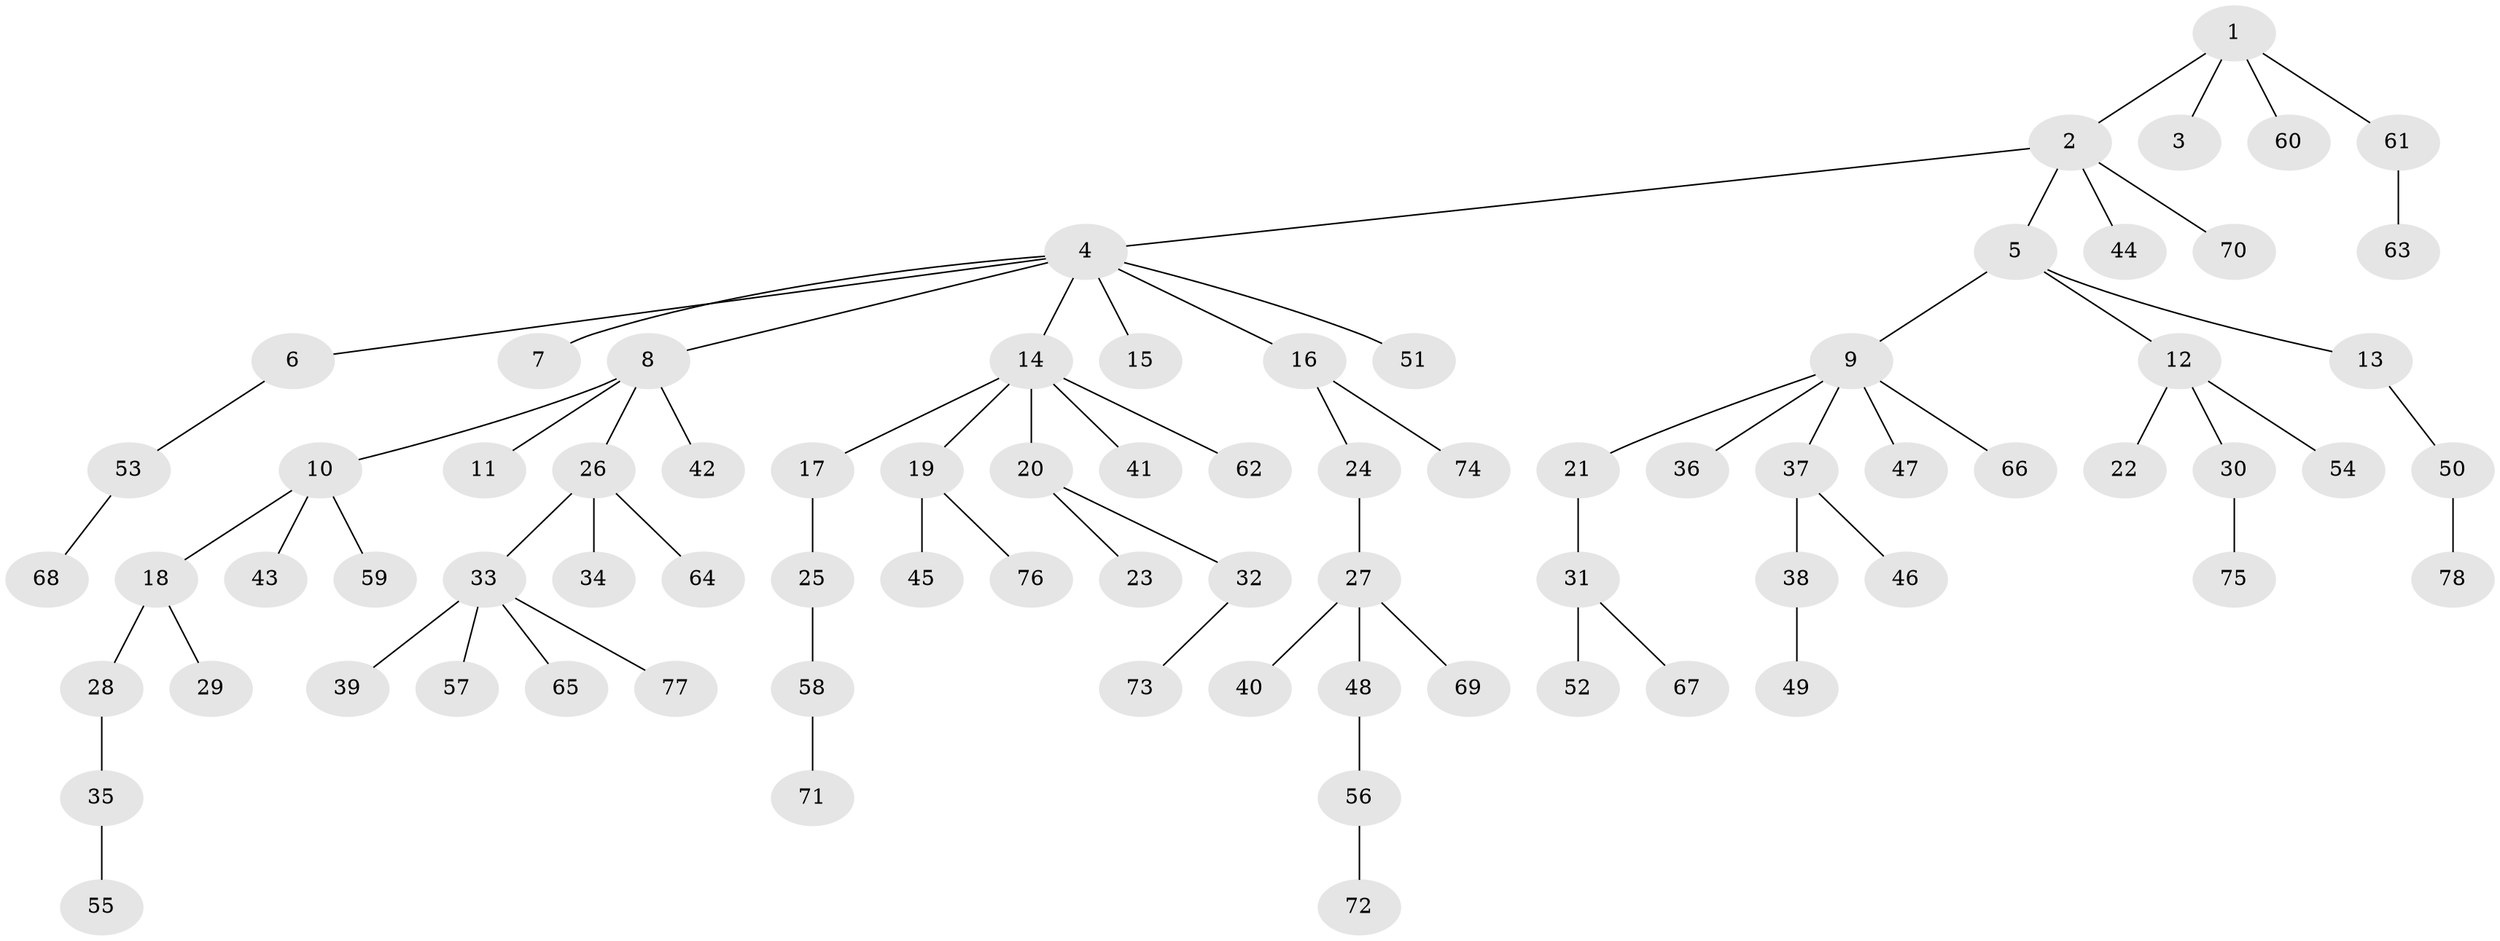 // Generated by graph-tools (version 1.1) at 2025/50/03/09/25 03:50:21]
// undirected, 78 vertices, 77 edges
graph export_dot {
graph [start="1"]
  node [color=gray90,style=filled];
  1;
  2;
  3;
  4;
  5;
  6;
  7;
  8;
  9;
  10;
  11;
  12;
  13;
  14;
  15;
  16;
  17;
  18;
  19;
  20;
  21;
  22;
  23;
  24;
  25;
  26;
  27;
  28;
  29;
  30;
  31;
  32;
  33;
  34;
  35;
  36;
  37;
  38;
  39;
  40;
  41;
  42;
  43;
  44;
  45;
  46;
  47;
  48;
  49;
  50;
  51;
  52;
  53;
  54;
  55;
  56;
  57;
  58;
  59;
  60;
  61;
  62;
  63;
  64;
  65;
  66;
  67;
  68;
  69;
  70;
  71;
  72;
  73;
  74;
  75;
  76;
  77;
  78;
  1 -- 2;
  1 -- 3;
  1 -- 60;
  1 -- 61;
  2 -- 4;
  2 -- 5;
  2 -- 44;
  2 -- 70;
  4 -- 6;
  4 -- 7;
  4 -- 8;
  4 -- 14;
  4 -- 15;
  4 -- 16;
  4 -- 51;
  5 -- 9;
  5 -- 12;
  5 -- 13;
  6 -- 53;
  8 -- 10;
  8 -- 11;
  8 -- 26;
  8 -- 42;
  9 -- 21;
  9 -- 36;
  9 -- 37;
  9 -- 47;
  9 -- 66;
  10 -- 18;
  10 -- 43;
  10 -- 59;
  12 -- 22;
  12 -- 30;
  12 -- 54;
  13 -- 50;
  14 -- 17;
  14 -- 19;
  14 -- 20;
  14 -- 41;
  14 -- 62;
  16 -- 24;
  16 -- 74;
  17 -- 25;
  18 -- 28;
  18 -- 29;
  19 -- 45;
  19 -- 76;
  20 -- 23;
  20 -- 32;
  21 -- 31;
  24 -- 27;
  25 -- 58;
  26 -- 33;
  26 -- 34;
  26 -- 64;
  27 -- 40;
  27 -- 48;
  27 -- 69;
  28 -- 35;
  30 -- 75;
  31 -- 52;
  31 -- 67;
  32 -- 73;
  33 -- 39;
  33 -- 57;
  33 -- 65;
  33 -- 77;
  35 -- 55;
  37 -- 38;
  37 -- 46;
  38 -- 49;
  48 -- 56;
  50 -- 78;
  53 -- 68;
  56 -- 72;
  58 -- 71;
  61 -- 63;
}
